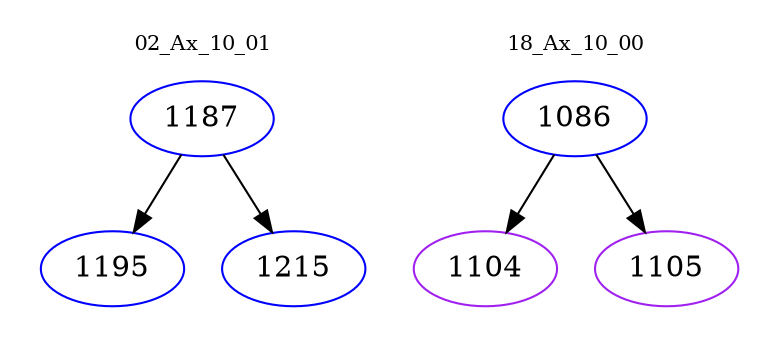 digraph{
subgraph cluster_0 {
color = white
label = "02_Ax_10_01";
fontsize=10;
T0_1187 [label="1187", color="blue"]
T0_1187 -> T0_1195 [color="black"]
T0_1195 [label="1195", color="blue"]
T0_1187 -> T0_1215 [color="black"]
T0_1215 [label="1215", color="blue"]
}
subgraph cluster_1 {
color = white
label = "18_Ax_10_00";
fontsize=10;
T1_1086 [label="1086", color="blue"]
T1_1086 -> T1_1104 [color="black"]
T1_1104 [label="1104", color="purple"]
T1_1086 -> T1_1105 [color="black"]
T1_1105 [label="1105", color="purple"]
}
}
